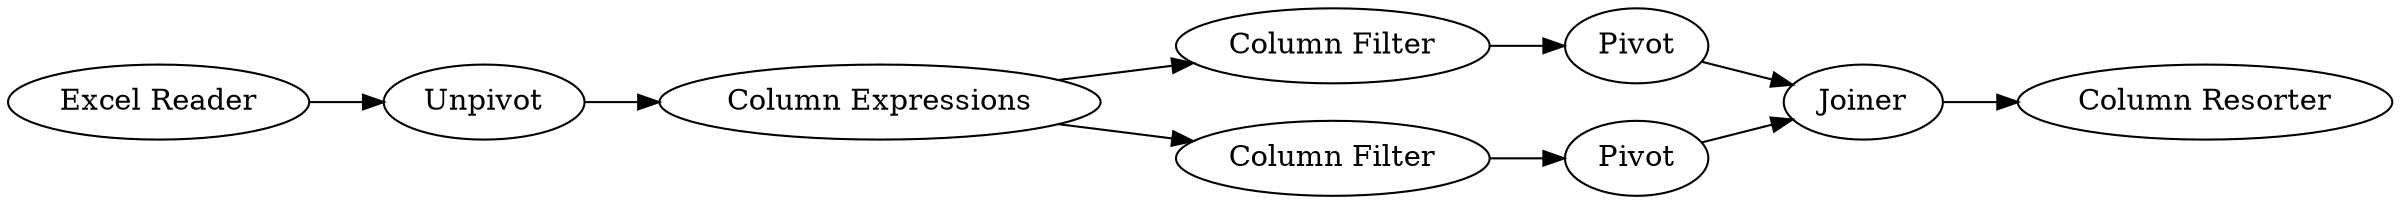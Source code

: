 digraph {
	1 [label="Excel Reader"]
	2 [label=Unpivot]
	3 [label="Column Expressions"]
	4 [label=Pivot]
	5 [label="Column Filter"]
	6 [label=Pivot]
	7 [label="Column Filter"]
	8 [label=Joiner]
	9 [label="Column Resorter"]
	1 -> 2
	2 -> 3
	3 -> 5
	3 -> 7
	4 -> 8
	5 -> 6
	6 -> 8
	7 -> 4
	8 -> 9
	rankdir=LR
}
